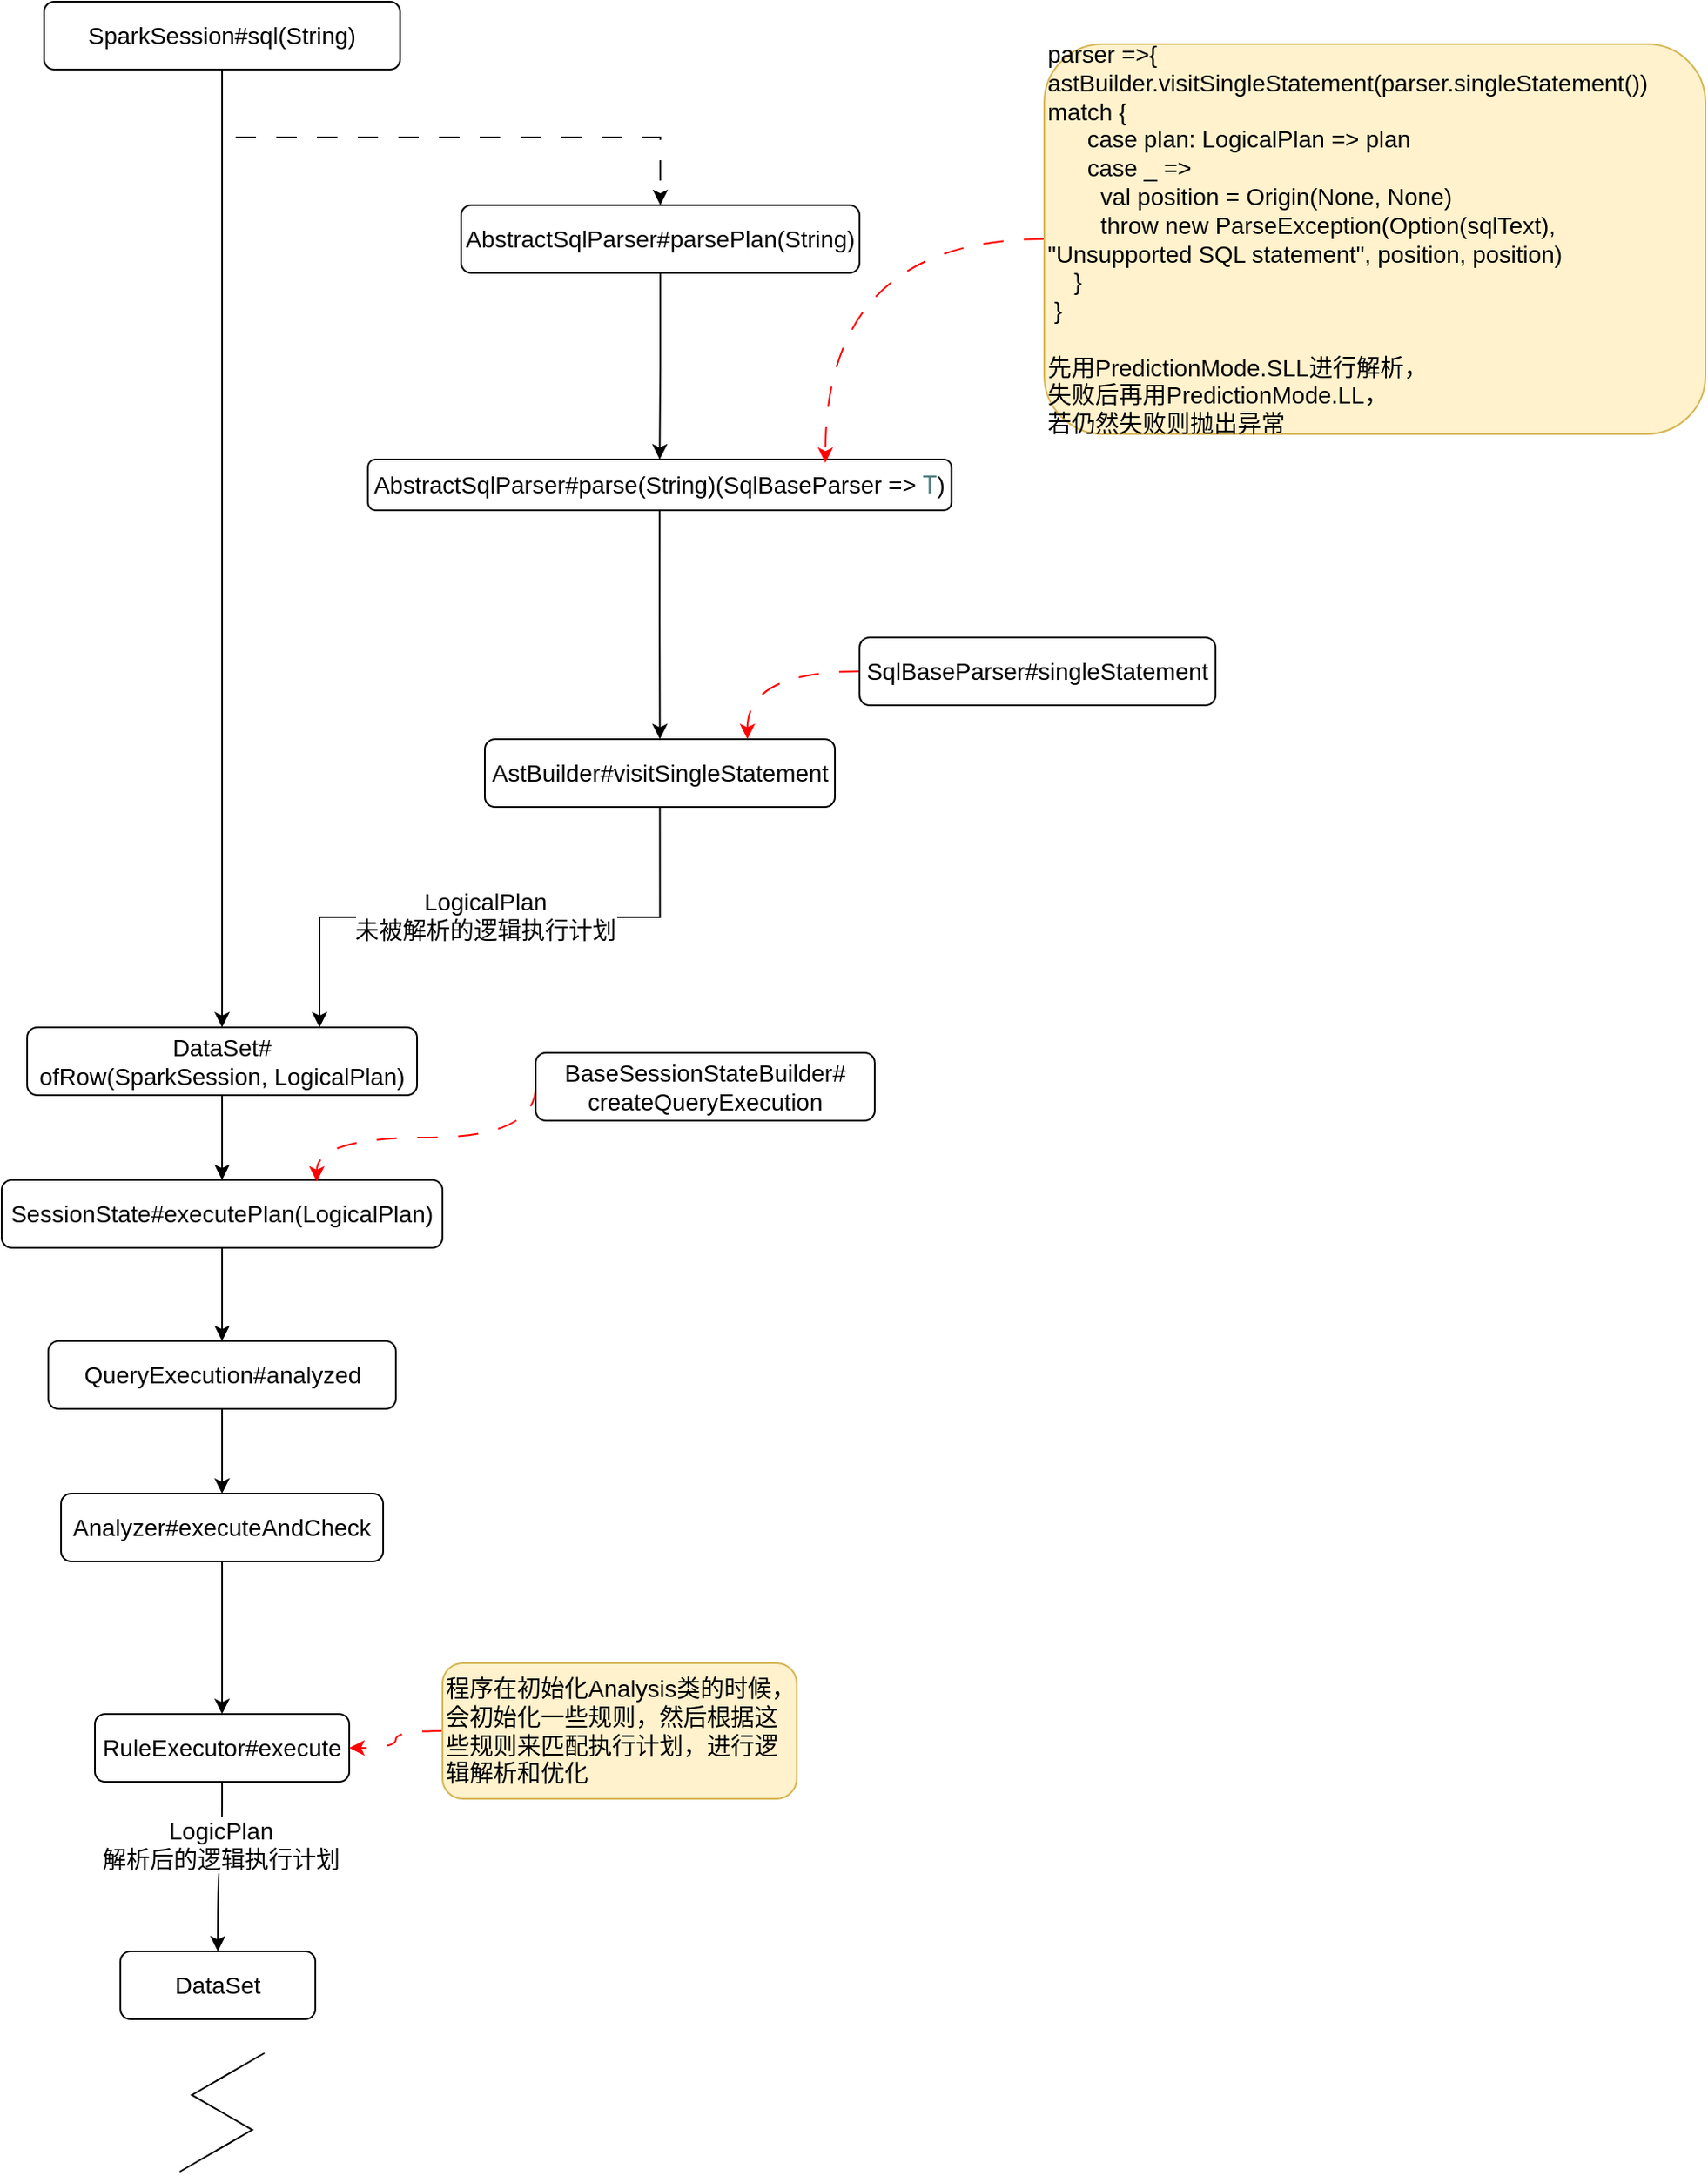 <mxfile version="20.8.19" type="github">
  <diagram name="Spark  SQL执行流程" id="dEqnPz7Te2CZXSZK34e1">
    <mxGraphModel dx="1058" dy="492" grid="1" gridSize="10" guides="1" tooltips="1" connect="1" arrows="1" fold="1" page="1" pageScale="1" pageWidth="827" pageHeight="1169" math="0" shadow="0">
      <root>
        <mxCell id="0" />
        <mxCell id="1" parent="0" />
        <mxCell id="THCTk6hH6egYFEfsFXks-5" style="edgeStyle=orthogonalEdgeStyle;rounded=0;orthogonalLoop=1;jettySize=auto;html=1;exitX=0.5;exitY=1;exitDx=0;exitDy=0;fontSize=14;" parent="1" source="THCTk6hH6egYFEfsFXks-1" target="THCTk6hH6egYFEfsFXks-4" edge="1">
          <mxGeometry relative="1" as="geometry" />
        </mxCell>
        <mxCell id="THCTk6hH6egYFEfsFXks-8" style="edgeStyle=orthogonalEdgeStyle;rounded=0;orthogonalLoop=1;jettySize=auto;html=1;exitX=0.5;exitY=1;exitDx=0;exitDy=0;entryX=0.5;entryY=0;entryDx=0;entryDy=0;fontSize=14;dashed=1;dashPattern=12 12;" parent="1" source="THCTk6hH6egYFEfsFXks-1" target="THCTk6hH6egYFEfsFXks-6" edge="1">
          <mxGeometry relative="1" as="geometry" />
        </mxCell>
        <mxCell id="THCTk6hH6egYFEfsFXks-1" value="SparkSession#sql(String)" style="rounded=1;whiteSpace=wrap;html=1;fontSize=14;" parent="1" vertex="1">
          <mxGeometry x="50" y="30" width="210" height="40" as="geometry" />
        </mxCell>
        <mxCell id="THCTk6hH6egYFEfsFXks-18" style="edgeStyle=orthogonalEdgeStyle;rounded=0;orthogonalLoop=1;jettySize=auto;html=1;exitX=0.5;exitY=1;exitDx=0;exitDy=0;entryX=0.5;entryY=0;entryDx=0;entryDy=0;fontSize=14;" parent="1" source="THCTk6hH6egYFEfsFXks-4" target="THCTk6hH6egYFEfsFXks-17" edge="1">
          <mxGeometry relative="1" as="geometry" />
        </mxCell>
        <mxCell id="THCTk6hH6egYFEfsFXks-4" value="DataSet#&lt;br&gt;ofRow(SparkSession,&amp;nbsp;LogicalPlan)" style="rounded=1;whiteSpace=wrap;html=1;fontSize=14;" parent="1" vertex="1">
          <mxGeometry x="40" y="635" width="230" height="40" as="geometry" />
        </mxCell>
        <mxCell id="THCTk6hH6egYFEfsFXks-20" style="edgeStyle=orthogonalEdgeStyle;rounded=0;orthogonalLoop=1;jettySize=auto;html=1;exitX=0.5;exitY=1;exitDx=0;exitDy=0;entryX=0.5;entryY=0;entryDx=0;entryDy=0;fontSize=14;" parent="1" source="THCTk6hH6egYFEfsFXks-6" target="THCTk6hH6egYFEfsFXks-19" edge="1">
          <mxGeometry relative="1" as="geometry" />
        </mxCell>
        <mxCell id="THCTk6hH6egYFEfsFXks-6" value="AbstractSqlParser#parsePlan(String)" style="whiteSpace=wrap;html=1;fontSize=14;rounded=1;" parent="1" vertex="1">
          <mxGeometry x="296" y="150" width="235" height="40" as="geometry" />
        </mxCell>
        <mxCell id="THCTk6hH6egYFEfsFXks-15" style="edgeStyle=orthogonalEdgeStyle;rounded=0;orthogonalLoop=1;jettySize=auto;html=1;exitX=0.5;exitY=1;exitDx=0;exitDy=0;entryX=0.75;entryY=0;entryDx=0;entryDy=0;fontSize=14;" parent="1" source="THCTk6hH6egYFEfsFXks-9" target="THCTk6hH6egYFEfsFXks-4" edge="1">
          <mxGeometry relative="1" as="geometry" />
        </mxCell>
        <mxCell id="THCTk6hH6egYFEfsFXks-16" value="LogicalPlan&lt;br&gt;未被解析的逻辑执行计划" style="edgeLabel;html=1;align=center;verticalAlign=middle;resizable=0;points=[];fontSize=14;" parent="THCTk6hH6egYFEfsFXks-15" vertex="1" connectable="0">
          <mxGeometry x="0.193" y="-1" relative="1" as="geometry">
            <mxPoint x="29" as="offset" />
          </mxGeometry>
        </mxCell>
        <mxCell id="THCTk6hH6egYFEfsFXks-9" value="AstBuilder#visitSingleStatement" style="whiteSpace=wrap;html=1;fontSize=14;rounded=1;" parent="1" vertex="1">
          <mxGeometry x="310" y="465" width="206.5" height="40" as="geometry" />
        </mxCell>
        <mxCell id="THCTk6hH6egYFEfsFXks-14" style="edgeStyle=orthogonalEdgeStyle;rounded=0;orthogonalLoop=1;jettySize=auto;html=1;exitX=0;exitY=0.5;exitDx=0;exitDy=0;entryX=0.75;entryY=0;entryDx=0;entryDy=0;fontSize=14;dashed=1;dashPattern=12 12;curved=1;strokeColor=#FF0000;" parent="1" source="THCTk6hH6egYFEfsFXks-12" target="THCTk6hH6egYFEfsFXks-9" edge="1">
          <mxGeometry relative="1" as="geometry" />
        </mxCell>
        <mxCell id="THCTk6hH6egYFEfsFXks-12" value="SqlBaseParser#singleStatement" style="whiteSpace=wrap;html=1;fontSize=14;rounded=1;" parent="1" vertex="1">
          <mxGeometry x="531" y="405" width="210" height="40" as="geometry" />
        </mxCell>
        <mxCell id="THCTk6hH6egYFEfsFXks-27" style="edgeStyle=orthogonalEdgeStyle;rounded=0;orthogonalLoop=1;jettySize=auto;html=1;exitX=0.5;exitY=1;exitDx=0;exitDy=0;entryX=0.5;entryY=0;entryDx=0;entryDy=0;strokeColor=#000000;fontSize=14;" parent="1" source="THCTk6hH6egYFEfsFXks-17" target="THCTk6hH6egYFEfsFXks-26" edge="1">
          <mxGeometry relative="1" as="geometry" />
        </mxCell>
        <mxCell id="THCTk6hH6egYFEfsFXks-17" value="SessionState#executePlan(LogicalPlan&lt;span style=&quot;background-color: initial;&quot;&gt;)&lt;/span&gt;" style="rounded=1;whiteSpace=wrap;html=1;fontSize=14;" parent="1" vertex="1">
          <mxGeometry x="25" y="725" width="260" height="40" as="geometry" />
        </mxCell>
        <mxCell id="THCTk6hH6egYFEfsFXks-21" style="edgeStyle=orthogonalEdgeStyle;rounded=0;orthogonalLoop=1;jettySize=auto;html=1;exitX=0.5;exitY=1;exitDx=0;exitDy=0;entryX=0.5;entryY=0;entryDx=0;entryDy=0;fontSize=14;" parent="1" source="THCTk6hH6egYFEfsFXks-19" target="THCTk6hH6egYFEfsFXks-9" edge="1">
          <mxGeometry relative="1" as="geometry" />
        </mxCell>
        <mxCell id="THCTk6hH6egYFEfsFXks-19" value="AbstractSqlParser#parse(String)(SqlBaseParser =&amp;gt; &lt;span style=&quot;font-family: &amp;quot;JetBrains Mono&amp;quot;, monospace; font-size: 10.5pt; color: rgb(78, 128, 125);&quot;&gt;T&lt;/span&gt;&lt;span style=&quot;background-color: initial;&quot;&gt;)&lt;/span&gt;" style="whiteSpace=wrap;html=1;fontSize=14;rounded=1;" parent="1" vertex="1">
          <mxGeometry x="241" y="300" width="344.25" height="30" as="geometry" />
        </mxCell>
        <mxCell id="THCTk6hH6egYFEfsFXks-23" style="edgeStyle=orthogonalEdgeStyle;rounded=0;orthogonalLoop=1;jettySize=auto;html=1;exitX=0;exitY=0.5;exitDx=0;exitDy=0;entryX=0.784;entryY=0.067;entryDx=0;entryDy=0;entryPerimeter=0;fontSize=14;curved=1;dashed=1;dashPattern=12 12;strokeColor=#FF0000;" parent="1" source="THCTk6hH6egYFEfsFXks-22" target="THCTk6hH6egYFEfsFXks-19" edge="1">
          <mxGeometry relative="1" as="geometry" />
        </mxCell>
        <mxCell id="THCTk6hH6egYFEfsFXks-22" value="&lt;div&gt;parser =&amp;gt;{&lt;/div&gt;&lt;div&gt;&lt;span style=&quot;background-color: initial;&quot;&gt;astBuilder.visitSingleStatement(parser.singleStatement()) match {&lt;/span&gt;&lt;/div&gt;&lt;div&gt;&amp;nbsp; &amp;nbsp; &amp;nbsp; case plan: LogicalPlan =&amp;gt; plan&lt;/div&gt;&lt;div&gt;&amp;nbsp; &amp;nbsp; &amp;nbsp; case _ =&amp;gt;&lt;/div&gt;&lt;div&gt;&amp;nbsp; &amp;nbsp; &amp;nbsp; &amp;nbsp; val position = Origin(None, None)&lt;/div&gt;&lt;div&gt;&amp;nbsp; &amp;nbsp; &amp;nbsp; &amp;nbsp; throw new ParseException(Option(sqlText), &quot;Unsupported SQL statement&quot;, position, position)&lt;/div&gt;&lt;div&gt;&amp;nbsp; &amp;nbsp; }&lt;/div&gt;&lt;div&gt;&amp;nbsp;}&lt;/div&gt;&lt;div&gt;&lt;br&gt;&lt;/div&gt;&lt;div&gt;先用PredictionMode.SLL进行解析，&lt;/div&gt;&lt;div&gt;失败后再用PredictionMode.LL，&lt;/div&gt;&lt;div&gt;若仍然失败则抛出异常&lt;/div&gt;" style="whiteSpace=wrap;html=1;fontSize=14;rounded=1;align=left;fillColor=#fff2cc;strokeColor=#d6b656;" parent="1" vertex="1">
          <mxGeometry x="640" y="55" width="390" height="230" as="geometry" />
        </mxCell>
        <mxCell id="THCTk6hH6egYFEfsFXks-25" style="edgeStyle=orthogonalEdgeStyle;curved=1;rounded=0;orthogonalLoop=1;jettySize=auto;html=1;exitX=0;exitY=0.5;exitDx=0;exitDy=0;entryX=0.715;entryY=0.025;entryDx=0;entryDy=0;entryPerimeter=0;dashed=1;dashPattern=12 12;strokeColor=#FF0000;fontSize=14;" parent="1" source="THCTk6hH6egYFEfsFXks-24" target="THCTk6hH6egYFEfsFXks-17" edge="1">
          <mxGeometry relative="1" as="geometry">
            <Array as="points">
              <mxPoint x="340" y="700" />
              <mxPoint x="211" y="700" />
            </Array>
          </mxGeometry>
        </mxCell>
        <mxCell id="THCTk6hH6egYFEfsFXks-24" value="BaseSessionStateBuilder#&lt;br&gt;createQueryExecution" style="rounded=1;whiteSpace=wrap;html=1;fontSize=14;" parent="1" vertex="1">
          <mxGeometry x="340" y="650" width="200" height="40" as="geometry" />
        </mxCell>
        <mxCell id="THCTk6hH6egYFEfsFXks-30" style="edgeStyle=orthogonalEdgeStyle;rounded=0;orthogonalLoop=1;jettySize=auto;html=1;exitX=0.5;exitY=1;exitDx=0;exitDy=0;entryX=0.5;entryY=0;entryDx=0;entryDy=0;strokeColor=#000000;fontSize=14;" parent="1" source="THCTk6hH6egYFEfsFXks-26" target="THCTk6hH6egYFEfsFXks-29" edge="1">
          <mxGeometry relative="1" as="geometry" />
        </mxCell>
        <mxCell id="THCTk6hH6egYFEfsFXks-26" value="QueryExecution#analyzed" style="rounded=1;whiteSpace=wrap;html=1;fontSize=14;" parent="1" vertex="1">
          <mxGeometry x="52.5" y="820" width="205" height="40" as="geometry" />
        </mxCell>
        <mxCell id="THCTk6hH6egYFEfsFXks-32" style="edgeStyle=orthogonalEdgeStyle;rounded=0;orthogonalLoop=1;jettySize=auto;html=1;exitX=0.5;exitY=1;exitDx=0;exitDy=0;entryX=0.5;entryY=0;entryDx=0;entryDy=0;strokeColor=#000000;fontSize=14;" parent="1" source="THCTk6hH6egYFEfsFXks-29" target="THCTk6hH6egYFEfsFXks-31" edge="1">
          <mxGeometry relative="1" as="geometry" />
        </mxCell>
        <mxCell id="THCTk6hH6egYFEfsFXks-29" value="Analyzer#executeAndCheck" style="whiteSpace=wrap;html=1;fontSize=14;rounded=1;" parent="1" vertex="1">
          <mxGeometry x="60" y="910" width="190" height="40" as="geometry" />
        </mxCell>
        <mxCell id="THCTk6hH6egYFEfsFXks-37" style="edgeStyle=orthogonalEdgeStyle;curved=1;rounded=0;orthogonalLoop=1;jettySize=auto;html=1;exitX=0.5;exitY=1;exitDx=0;exitDy=0;entryX=0.5;entryY=0;entryDx=0;entryDy=0;strokeColor=#000000;fontSize=14;" parent="1" source="THCTk6hH6egYFEfsFXks-31" target="THCTk6hH6egYFEfsFXks-36" edge="1">
          <mxGeometry relative="1" as="geometry" />
        </mxCell>
        <mxCell id="THCTk6hH6egYFEfsFXks-38" value="LogicPlan&lt;br&gt;解析后的逻辑执行计划" style="edgeLabel;html=1;align=center;verticalAlign=middle;resizable=0;points=[];fontSize=14;" parent="THCTk6hH6egYFEfsFXks-37" vertex="1" connectable="0">
          <mxGeometry x="-0.28" y="-1" relative="1" as="geometry">
            <mxPoint as="offset" />
          </mxGeometry>
        </mxCell>
        <mxCell id="THCTk6hH6egYFEfsFXks-31" value="RuleExecutor#execute" style="whiteSpace=wrap;html=1;fontSize=14;rounded=1;" parent="1" vertex="1">
          <mxGeometry x="80" y="1040" width="150" height="40" as="geometry" />
        </mxCell>
        <mxCell id="THCTk6hH6egYFEfsFXks-35" style="edgeStyle=orthogonalEdgeStyle;rounded=0;orthogonalLoop=1;jettySize=auto;html=1;exitX=0;exitY=0.5;exitDx=0;exitDy=0;entryX=1;entryY=0.5;entryDx=0;entryDy=0;strokeColor=#FF0000;fontSize=14;curved=1;dashed=1;dashPattern=12 12;" parent="1" source="THCTk6hH6egYFEfsFXks-33" target="THCTk6hH6egYFEfsFXks-31" edge="1">
          <mxGeometry relative="1" as="geometry" />
        </mxCell>
        <mxCell id="THCTk6hH6egYFEfsFXks-33" value="程序在初始化Analysis类的时候，会初始化一些规则，然后根据这些规则来匹配执行计划，进行逻辑解析和优化" style="whiteSpace=wrap;html=1;fontSize=14;rounded=1;align=left;fillColor=#fff2cc;strokeColor=#d6b656;" parent="1" vertex="1">
          <mxGeometry x="285" y="1010" width="209" height="80" as="geometry" />
        </mxCell>
        <mxCell id="THCTk6hH6egYFEfsFXks-36" value="DataSet" style="whiteSpace=wrap;html=1;fontSize=14;rounded=1;" parent="1" vertex="1">
          <mxGeometry x="95" y="1180" width="115" height="40" as="geometry" />
        </mxCell>
        <mxCell id="Hme6o7wAtb_QXtmtZKTd-1" value="" style="edgeStyle=isometricEdgeStyle;endArrow=none;html=1;rounded=0;" edge="1" parent="1">
          <mxGeometry width="50" height="100" relative="1" as="geometry">
            <mxPoint x="130" y="1310" as="sourcePoint" />
            <mxPoint x="180" y="1240" as="targetPoint" />
          </mxGeometry>
        </mxCell>
      </root>
    </mxGraphModel>
  </diagram>
</mxfile>

